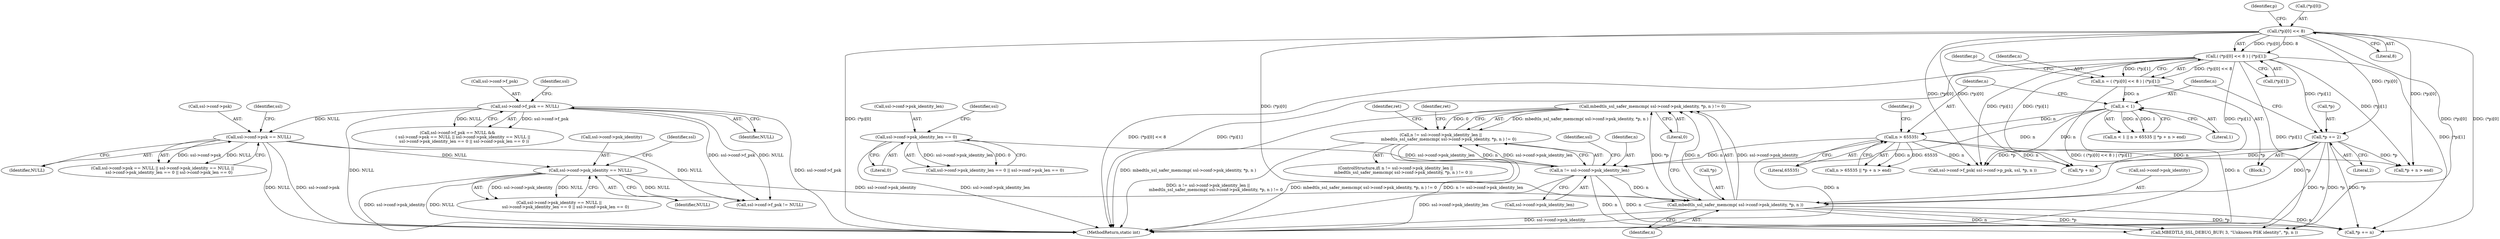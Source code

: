 digraph "1_mbedtls_83c9f495ffe70c7dd280b41fdfd4881485a3bc28@API" {
"1000245" [label="(Call,mbedtls_ssl_safer_memcmp( ssl->conf->psk_identity, *p, n ) != 0)"];
"1000246" [label="(Call,mbedtls_ssl_safer_memcmp( ssl->conf->psk_identity, *p, n ))"];
"1000130" [label="(Call,ssl->conf->psk_identity == NULL)"];
"1000122" [label="(Call,ssl->conf->psk == NULL)"];
"1000114" [label="(Call,ssl->conf->f_psk == NULL)"];
"1000184" [label="(Call,*p += 2)"];
"1000173" [label="(Call,( (*p)[0] << 8 ) | (*p)[1])"];
"1000174" [label="(Call,(*p)[0] << 8)"];
"1000238" [label="(Call,n != ssl->conf->psk_identity_len)"];
"1000194" [label="(Call,n > 65535)"];
"1000190" [label="(Call,n < 1)"];
"1000171" [label="(Call,n = ( (*p)[0] << 8 ) | (*p)[1])"];
"1000138" [label="(Call,ssl->conf->psk_identity_len == 0)"];
"1000237" [label="(Call,n != ssl->conf->psk_identity_len ||\n            mbedtls_ssl_safer_memcmp( ssl->conf->psk_identity, *p, n ) != 0)"];
"1000249" [label="(Identifier,ssl)"];
"1000130" [label="(Call,ssl->conf->psk_identity == NULL)"];
"1000265" [label="(Call,MBEDTLS_SSL_DEBUG_BUF( 3, \"Unknown PSK identity\", *p, n ))"];
"1000189" [label="(Call,n < 1 || n > 65535 || *p + n > end)"];
"1000184" [label="(Call,*p += 2)"];
"1000283" [label="(MethodReturn,static int)"];
"1000247" [label="(Call,ssl->conf->psk_identity)"];
"1000277" [label="(Call,*p += n)"];
"1000125" [label="(Identifier,ssl)"];
"1000220" [label="(Call,ssl->conf->f_psk( ssl->conf->p_psk, ssl, *p, n ))"];
"1000138" [label="(Call,ssl->conf->psk_identity_len == 0)"];
"1000106" [label="(Block,)"];
"1000182" [label="(Identifier,p)"];
"1000179" [label="(Literal,8)"];
"1000237" [label="(Call,n != ssl->conf->psk_identity_len ||\n            mbedtls_ssl_safer_memcmp( ssl->conf->psk_identity, *p, n ) != 0)"];
"1000114" [label="(Call,ssl->conf->f_psk == NULL)"];
"1000197" [label="(Call,*p + n > end)"];
"1000136" [label="(Identifier,NULL)"];
"1000120" [label="(Identifier,NULL)"];
"1000115" [label="(Call,ssl->conf->f_psk)"];
"1000180" [label="(Call,(*p)[1])"];
"1000194" [label="(Call,n > 65535)"];
"1000196" [label="(Literal,65535)"];
"1000144" [label="(Literal,0)"];
"1000174" [label="(Call,(*p)[0] << 8)"];
"1000240" [label="(Call,ssl->conf->psk_identity_len)"];
"1000236" [label="(ControlStructure,if( n != ssl->conf->psk_identity_len ||\n            mbedtls_ssl_safer_memcmp( ssl->conf->psk_identity, *p, n ) != 0 ))"];
"1000133" [label="(Identifier,ssl)"];
"1000113" [label="(Call,ssl->conf->f_psk == NULL &&\n        ( ssl->conf->psk == NULL || ssl->conf->psk_identity == NULL ||\n          ssl->conf->psk_identity_len == 0 || ssl->conf->psk_len == 0 ))"];
"1000141" [label="(Identifier,ssl)"];
"1000258" [label="(Identifier,ret)"];
"1000255" [label="(Literal,0)"];
"1000193" [label="(Call,n > 65535 || *p + n > end)"];
"1000173" [label="(Call,( (*p)[0] << 8 ) | (*p)[1])"];
"1000129" [label="(Call,ssl->conf->psk_identity == NULL ||\n          ssl->conf->psk_identity_len == 0 || ssl->conf->psk_len == 0)"];
"1000123" [label="(Call,ssl->conf->psk)"];
"1000191" [label="(Identifier,n)"];
"1000254" [label="(Identifier,n)"];
"1000190" [label="(Call,n < 1)"];
"1000186" [label="(Identifier,p)"];
"1000137" [label="(Call,ssl->conf->psk_identity_len == 0 || ssl->conf->psk_len == 0)"];
"1000262" [label="(Identifier,ret)"];
"1000187" [label="(Literal,2)"];
"1000131" [label="(Call,ssl->conf->psk_identity)"];
"1000200" [label="(Identifier,p)"];
"1000128" [label="(Identifier,NULL)"];
"1000246" [label="(Call,mbedtls_ssl_safer_memcmp( ssl->conf->psk_identity, *p, n ))"];
"1000238" [label="(Call,n != ssl->conf->psk_identity_len)"];
"1000175" [label="(Call,(*p)[0])"];
"1000198" [label="(Call,*p + n)"];
"1000239" [label="(Identifier,n)"];
"1000192" [label="(Literal,1)"];
"1000172" [label="(Identifier,n)"];
"1000195" [label="(Identifier,n)"];
"1000210" [label="(Call,ssl->conf->f_psk != NULL)"];
"1000185" [label="(Call,*p)"];
"1000245" [label="(Call,mbedtls_ssl_safer_memcmp( ssl->conf->psk_identity, *p, n ) != 0)"];
"1000252" [label="(Call,*p)"];
"1000148" [label="(Identifier,ssl)"];
"1000171" [label="(Call,n = ( (*p)[0] << 8 ) | (*p)[1])"];
"1000122" [label="(Call,ssl->conf->psk == NULL)"];
"1000139" [label="(Call,ssl->conf->psk_identity_len)"];
"1000121" [label="(Call,ssl->conf->psk == NULL || ssl->conf->psk_identity == NULL ||\n          ssl->conf->psk_identity_len == 0 || ssl->conf->psk_len == 0)"];
"1000245" -> "1000237"  [label="AST: "];
"1000245" -> "1000255"  [label="CFG: "];
"1000246" -> "1000245"  [label="AST: "];
"1000255" -> "1000245"  [label="AST: "];
"1000237" -> "1000245"  [label="CFG: "];
"1000245" -> "1000283"  [label="DDG: mbedtls_ssl_safer_memcmp( ssl->conf->psk_identity, *p, n )"];
"1000245" -> "1000237"  [label="DDG: mbedtls_ssl_safer_memcmp( ssl->conf->psk_identity, *p, n )"];
"1000245" -> "1000237"  [label="DDG: 0"];
"1000246" -> "1000245"  [label="DDG: ssl->conf->psk_identity"];
"1000246" -> "1000245"  [label="DDG: *p"];
"1000246" -> "1000245"  [label="DDG: n"];
"1000246" -> "1000254"  [label="CFG: "];
"1000247" -> "1000246"  [label="AST: "];
"1000252" -> "1000246"  [label="AST: "];
"1000254" -> "1000246"  [label="AST: "];
"1000255" -> "1000246"  [label="CFG: "];
"1000246" -> "1000283"  [label="DDG: ssl->conf->psk_identity"];
"1000130" -> "1000246"  [label="DDG: ssl->conf->psk_identity"];
"1000184" -> "1000246"  [label="DDG: *p"];
"1000173" -> "1000246"  [label="DDG: (*p)[1]"];
"1000174" -> "1000246"  [label="DDG: (*p)[0]"];
"1000238" -> "1000246"  [label="DDG: n"];
"1000246" -> "1000265"  [label="DDG: *p"];
"1000246" -> "1000265"  [label="DDG: n"];
"1000246" -> "1000277"  [label="DDG: n"];
"1000246" -> "1000277"  [label="DDG: *p"];
"1000130" -> "1000129"  [label="AST: "];
"1000130" -> "1000136"  [label="CFG: "];
"1000131" -> "1000130"  [label="AST: "];
"1000136" -> "1000130"  [label="AST: "];
"1000141" -> "1000130"  [label="CFG: "];
"1000129" -> "1000130"  [label="CFG: "];
"1000130" -> "1000283"  [label="DDG: NULL"];
"1000130" -> "1000283"  [label="DDG: ssl->conf->psk_identity"];
"1000130" -> "1000129"  [label="DDG: ssl->conf->psk_identity"];
"1000130" -> "1000129"  [label="DDG: NULL"];
"1000122" -> "1000130"  [label="DDG: NULL"];
"1000130" -> "1000210"  [label="DDG: NULL"];
"1000122" -> "1000121"  [label="AST: "];
"1000122" -> "1000128"  [label="CFG: "];
"1000123" -> "1000122"  [label="AST: "];
"1000128" -> "1000122"  [label="AST: "];
"1000133" -> "1000122"  [label="CFG: "];
"1000121" -> "1000122"  [label="CFG: "];
"1000122" -> "1000283"  [label="DDG: ssl->conf->psk"];
"1000122" -> "1000283"  [label="DDG: NULL"];
"1000122" -> "1000121"  [label="DDG: ssl->conf->psk"];
"1000122" -> "1000121"  [label="DDG: NULL"];
"1000114" -> "1000122"  [label="DDG: NULL"];
"1000122" -> "1000210"  [label="DDG: NULL"];
"1000114" -> "1000113"  [label="AST: "];
"1000114" -> "1000120"  [label="CFG: "];
"1000115" -> "1000114"  [label="AST: "];
"1000120" -> "1000114"  [label="AST: "];
"1000125" -> "1000114"  [label="CFG: "];
"1000113" -> "1000114"  [label="CFG: "];
"1000114" -> "1000283"  [label="DDG: ssl->conf->f_psk"];
"1000114" -> "1000283"  [label="DDG: NULL"];
"1000114" -> "1000113"  [label="DDG: ssl->conf->f_psk"];
"1000114" -> "1000113"  [label="DDG: NULL"];
"1000114" -> "1000210"  [label="DDG: ssl->conf->f_psk"];
"1000114" -> "1000210"  [label="DDG: NULL"];
"1000184" -> "1000106"  [label="AST: "];
"1000184" -> "1000187"  [label="CFG: "];
"1000185" -> "1000184"  [label="AST: "];
"1000187" -> "1000184"  [label="AST: "];
"1000191" -> "1000184"  [label="CFG: "];
"1000184" -> "1000283"  [label="DDG: *p"];
"1000173" -> "1000184"  [label="DDG: (*p)[1]"];
"1000174" -> "1000184"  [label="DDG: (*p)[0]"];
"1000184" -> "1000197"  [label="DDG: *p"];
"1000184" -> "1000198"  [label="DDG: *p"];
"1000184" -> "1000220"  [label="DDG: *p"];
"1000184" -> "1000265"  [label="DDG: *p"];
"1000184" -> "1000277"  [label="DDG: *p"];
"1000173" -> "1000171"  [label="AST: "];
"1000173" -> "1000180"  [label="CFG: "];
"1000174" -> "1000173"  [label="AST: "];
"1000180" -> "1000173"  [label="AST: "];
"1000171" -> "1000173"  [label="CFG: "];
"1000173" -> "1000283"  [label="DDG: (*p)[1]"];
"1000173" -> "1000283"  [label="DDG: (*p)[0] << 8"];
"1000173" -> "1000171"  [label="DDG: (*p)[0] << 8"];
"1000173" -> "1000171"  [label="DDG: (*p)[1]"];
"1000174" -> "1000173"  [label="DDG: (*p)[0]"];
"1000174" -> "1000173"  [label="DDG: 8"];
"1000173" -> "1000197"  [label="DDG: (*p)[1]"];
"1000173" -> "1000198"  [label="DDG: (*p)[1]"];
"1000173" -> "1000220"  [label="DDG: (*p)[1]"];
"1000173" -> "1000265"  [label="DDG: (*p)[1]"];
"1000173" -> "1000277"  [label="DDG: (*p)[1]"];
"1000174" -> "1000179"  [label="CFG: "];
"1000175" -> "1000174"  [label="AST: "];
"1000179" -> "1000174"  [label="AST: "];
"1000182" -> "1000174"  [label="CFG: "];
"1000174" -> "1000283"  [label="DDG: (*p)[0]"];
"1000174" -> "1000197"  [label="DDG: (*p)[0]"];
"1000174" -> "1000198"  [label="DDG: (*p)[0]"];
"1000174" -> "1000220"  [label="DDG: (*p)[0]"];
"1000174" -> "1000265"  [label="DDG: (*p)[0]"];
"1000174" -> "1000277"  [label="DDG: (*p)[0]"];
"1000238" -> "1000237"  [label="AST: "];
"1000238" -> "1000240"  [label="CFG: "];
"1000239" -> "1000238"  [label="AST: "];
"1000240" -> "1000238"  [label="AST: "];
"1000249" -> "1000238"  [label="CFG: "];
"1000237" -> "1000238"  [label="CFG: "];
"1000238" -> "1000283"  [label="DDG: ssl->conf->psk_identity_len"];
"1000238" -> "1000237"  [label="DDG: n"];
"1000238" -> "1000237"  [label="DDG: ssl->conf->psk_identity_len"];
"1000194" -> "1000238"  [label="DDG: n"];
"1000190" -> "1000238"  [label="DDG: n"];
"1000138" -> "1000238"  [label="DDG: ssl->conf->psk_identity_len"];
"1000238" -> "1000265"  [label="DDG: n"];
"1000238" -> "1000277"  [label="DDG: n"];
"1000194" -> "1000193"  [label="AST: "];
"1000194" -> "1000196"  [label="CFG: "];
"1000195" -> "1000194"  [label="AST: "];
"1000196" -> "1000194"  [label="AST: "];
"1000200" -> "1000194"  [label="CFG: "];
"1000193" -> "1000194"  [label="CFG: "];
"1000194" -> "1000283"  [label="DDG: n"];
"1000194" -> "1000193"  [label="DDG: n"];
"1000194" -> "1000193"  [label="DDG: 65535"];
"1000190" -> "1000194"  [label="DDG: n"];
"1000194" -> "1000197"  [label="DDG: n"];
"1000194" -> "1000198"  [label="DDG: n"];
"1000194" -> "1000220"  [label="DDG: n"];
"1000190" -> "1000189"  [label="AST: "];
"1000190" -> "1000192"  [label="CFG: "];
"1000191" -> "1000190"  [label="AST: "];
"1000192" -> "1000190"  [label="AST: "];
"1000195" -> "1000190"  [label="CFG: "];
"1000189" -> "1000190"  [label="CFG: "];
"1000190" -> "1000283"  [label="DDG: n"];
"1000190" -> "1000189"  [label="DDG: n"];
"1000190" -> "1000189"  [label="DDG: 1"];
"1000171" -> "1000190"  [label="DDG: n"];
"1000190" -> "1000220"  [label="DDG: n"];
"1000171" -> "1000106"  [label="AST: "];
"1000172" -> "1000171"  [label="AST: "];
"1000186" -> "1000171"  [label="CFG: "];
"1000171" -> "1000283"  [label="DDG: ( (*p)[0] << 8 ) | (*p)[1]"];
"1000138" -> "1000137"  [label="AST: "];
"1000138" -> "1000144"  [label="CFG: "];
"1000139" -> "1000138"  [label="AST: "];
"1000144" -> "1000138"  [label="AST: "];
"1000148" -> "1000138"  [label="CFG: "];
"1000137" -> "1000138"  [label="CFG: "];
"1000138" -> "1000283"  [label="DDG: ssl->conf->psk_identity_len"];
"1000138" -> "1000137"  [label="DDG: ssl->conf->psk_identity_len"];
"1000138" -> "1000137"  [label="DDG: 0"];
"1000237" -> "1000236"  [label="AST: "];
"1000258" -> "1000237"  [label="CFG: "];
"1000262" -> "1000237"  [label="CFG: "];
"1000237" -> "1000283"  [label="DDG: mbedtls_ssl_safer_memcmp( ssl->conf->psk_identity, *p, n ) != 0"];
"1000237" -> "1000283"  [label="DDG: n != ssl->conf->psk_identity_len ||\n            mbedtls_ssl_safer_memcmp( ssl->conf->psk_identity, *p, n ) != 0"];
"1000237" -> "1000283"  [label="DDG: n != ssl->conf->psk_identity_len"];
}
